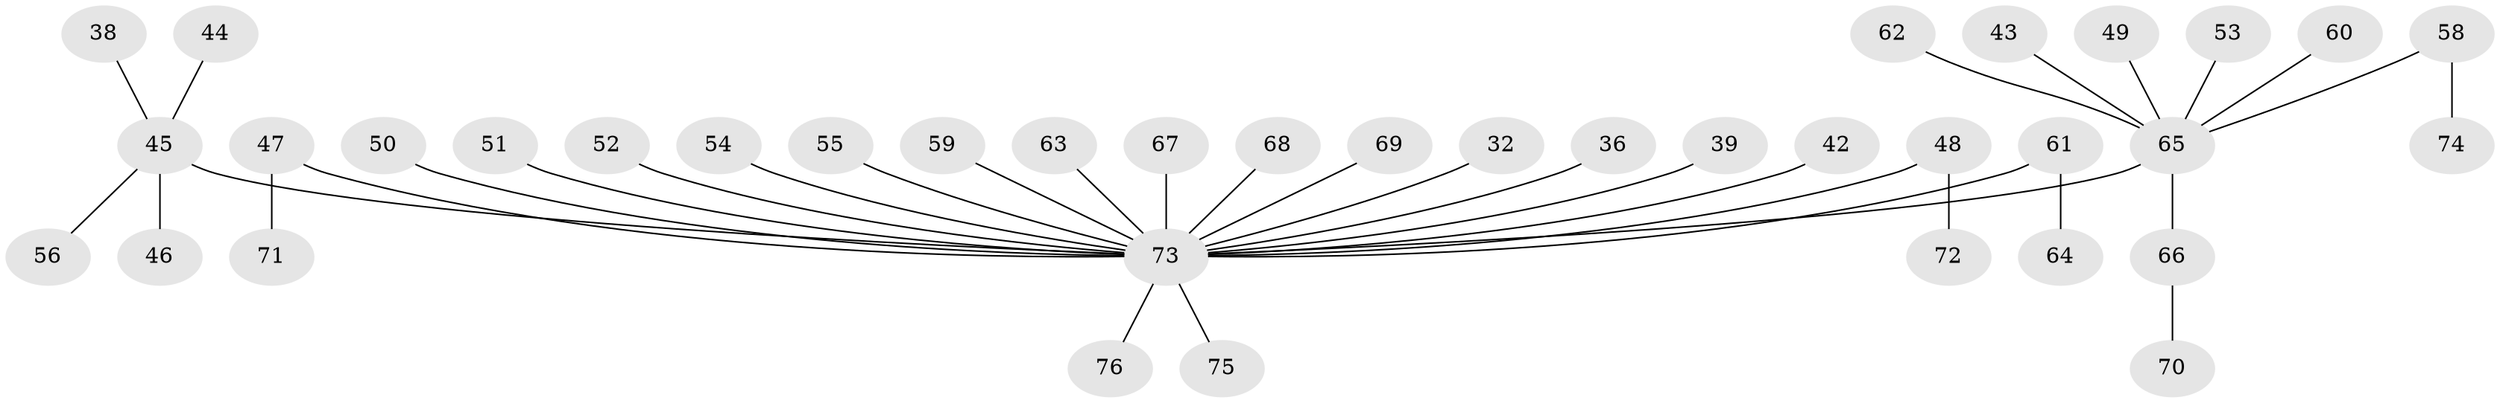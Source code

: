 // original degree distribution, {6: 0.02631578947368421, 3: 0.14473684210526316, 4: 0.07894736842105263, 5: 0.02631578947368421, 2: 0.21052631578947367, 1: 0.5131578947368421}
// Generated by graph-tools (version 1.1) at 2025/54/03/09/25 04:54:01]
// undirected, 38 vertices, 37 edges
graph export_dot {
graph [start="1"]
  node [color=gray90,style=filled];
  32;
  36;
  38;
  39;
  42;
  43;
  44;
  45 [super="+29"];
  46;
  47;
  48 [super="+37"];
  49;
  50;
  51;
  52;
  53;
  54;
  55;
  56;
  58;
  59;
  60;
  61;
  62;
  63;
  64;
  65 [super="+5+57+14+40+41"];
  66 [super="+21"];
  67;
  68;
  69;
  70;
  71;
  72;
  73 [super="+26+35+27+30"];
  74;
  75;
  76;
  32 -- 73;
  36 -- 73;
  38 -- 45;
  39 -- 73;
  42 -- 73;
  43 -- 65;
  44 -- 45;
  45 -- 56;
  45 -- 73;
  45 -- 46;
  47 -- 71;
  47 -- 73;
  48 -- 72;
  48 -- 73;
  49 -- 65;
  50 -- 73;
  51 -- 73;
  52 -- 73;
  53 -- 65;
  54 -- 73;
  55 -- 73;
  58 -- 74;
  58 -- 65;
  59 -- 73;
  60 -- 65;
  61 -- 64;
  61 -- 73;
  62 -- 65;
  63 -- 73;
  65 -- 66;
  65 -- 73;
  66 -- 70;
  67 -- 73;
  68 -- 73;
  69 -- 73;
  73 -- 75;
  73 -- 76;
}
